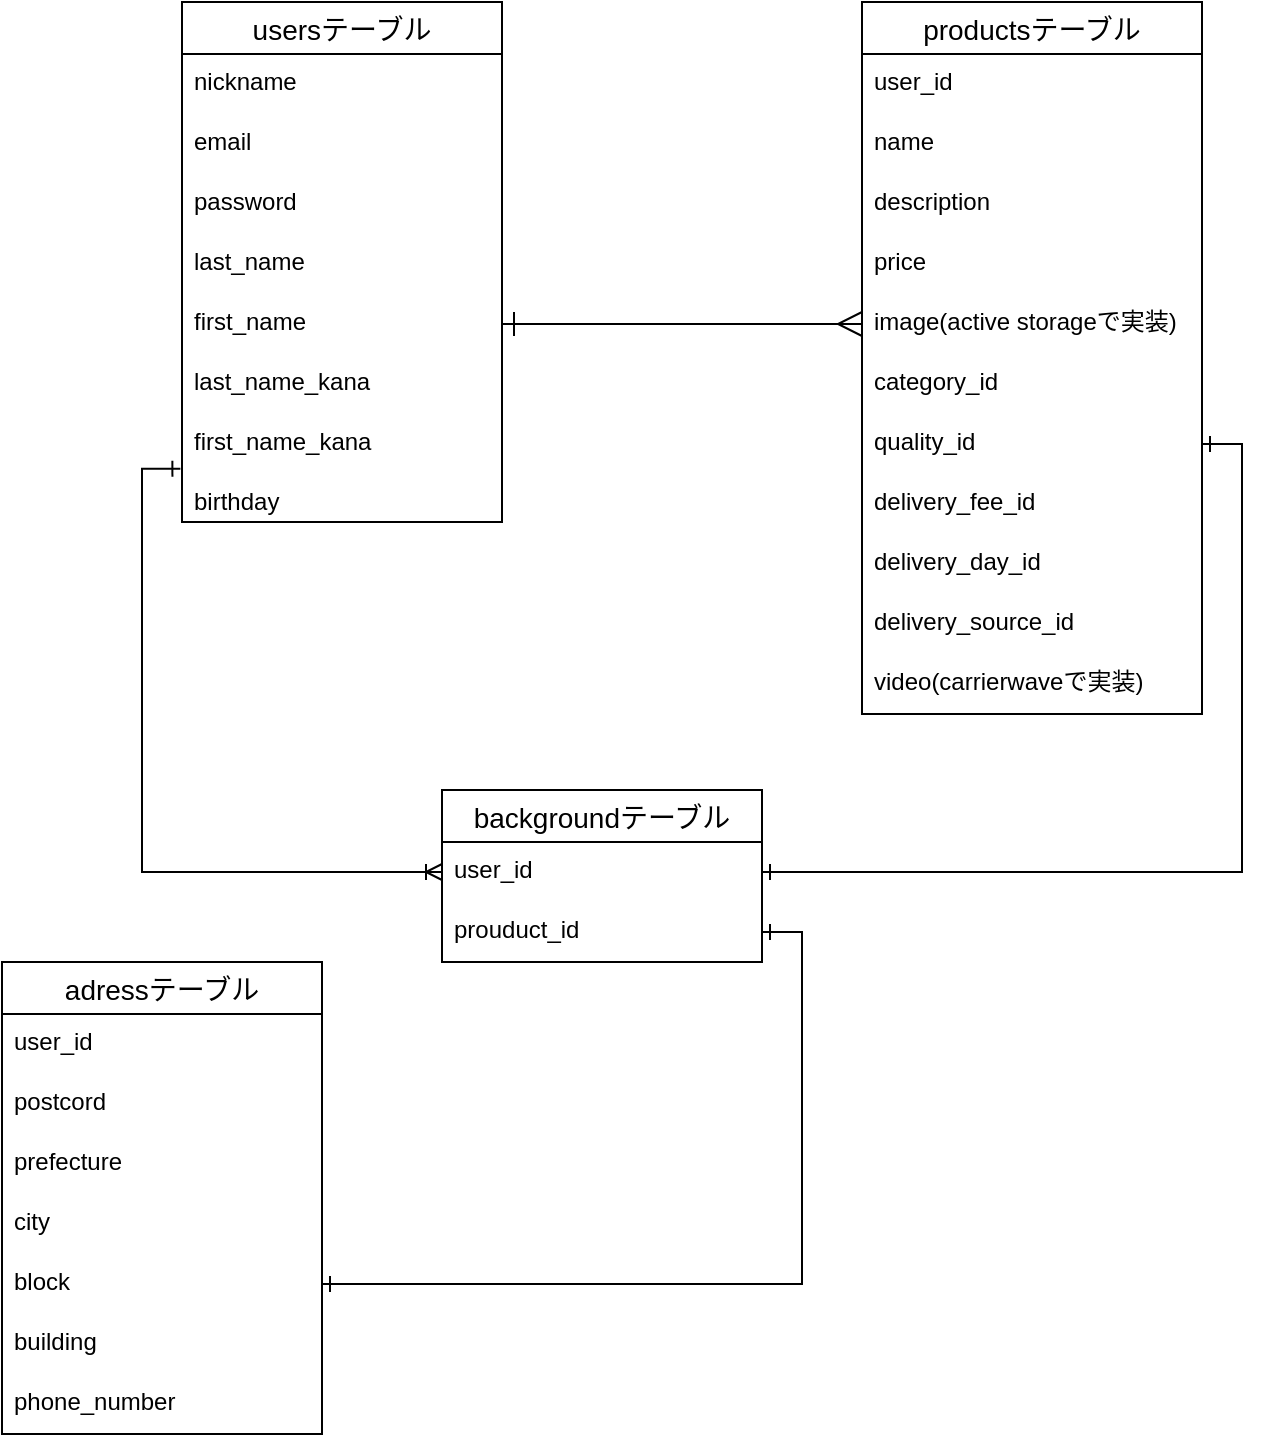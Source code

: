 <mxfile>
    <diagram id="0aMLxqnGlmbCkai6OoTx" name="ページ1">
        <mxGraphModel dx="758" dy="848" grid="1" gridSize="10" guides="1" tooltips="1" connect="1" arrows="1" fold="1" page="1" pageScale="1" pageWidth="850" pageHeight="1100" math="0" shadow="0">
            <root>
                <mxCell id="0"/>
                <mxCell id="1" parent="0"/>
                <mxCell id="V_v7Qu6R4uUSdQW1zX3M-44" value="usersテーブル" style="swimlane;fontStyle=0;childLayout=stackLayout;horizontal=1;startSize=26;horizontalStack=0;resizeParent=1;resizeParentMax=0;resizeLast=0;collapsible=1;marginBottom=0;align=center;fontSize=14;" parent="1" vertex="1">
                    <mxGeometry x="120" width="160" height="260" as="geometry"/>
                </mxCell>
                <mxCell id="V_v7Qu6R4uUSdQW1zX3M-45" value="nickname" style="text;strokeColor=none;fillColor=none;spacingLeft=4;spacingRight=4;overflow=hidden;rotatable=0;points=[[0,0.5],[1,0.5]];portConstraint=eastwest;fontSize=12;" parent="V_v7Qu6R4uUSdQW1zX3M-44" vertex="1">
                    <mxGeometry y="26" width="160" height="30" as="geometry"/>
                </mxCell>
                <mxCell id="V_v7Qu6R4uUSdQW1zX3M-46" value="email&#10;" style="text;strokeColor=none;fillColor=none;spacingLeft=4;spacingRight=4;overflow=hidden;rotatable=0;points=[[0,0.5],[1,0.5]];portConstraint=eastwest;fontSize=12;" parent="V_v7Qu6R4uUSdQW1zX3M-44" vertex="1">
                    <mxGeometry y="56" width="160" height="30" as="geometry"/>
                </mxCell>
                <mxCell id="V_v7Qu6R4uUSdQW1zX3M-47" value="password" style="text;strokeColor=none;fillColor=none;spacingLeft=4;spacingRight=4;overflow=hidden;rotatable=0;points=[[0,0.5],[1,0.5]];portConstraint=eastwest;fontSize=12;" parent="V_v7Qu6R4uUSdQW1zX3M-44" vertex="1">
                    <mxGeometry y="86" width="160" height="30" as="geometry"/>
                </mxCell>
                <mxCell id="V_v7Qu6R4uUSdQW1zX3M-62" value="last_name" style="text;strokeColor=none;fillColor=none;spacingLeft=4;spacingRight=4;overflow=hidden;rotatable=0;points=[[0,0.5],[1,0.5]];portConstraint=eastwest;fontSize=12;" parent="V_v7Qu6R4uUSdQW1zX3M-44" vertex="1">
                    <mxGeometry y="116" width="160" height="30" as="geometry"/>
                </mxCell>
                <mxCell id="V_v7Qu6R4uUSdQW1zX3M-63" value="first_name" style="text;strokeColor=none;fillColor=none;spacingLeft=4;spacingRight=4;overflow=hidden;rotatable=0;points=[[0,0.5],[1,0.5]];portConstraint=eastwest;fontSize=12;" parent="V_v7Qu6R4uUSdQW1zX3M-44" vertex="1">
                    <mxGeometry y="146" width="160" height="30" as="geometry"/>
                </mxCell>
                <mxCell id="V_v7Qu6R4uUSdQW1zX3M-64" value="last_name_kana" style="text;strokeColor=none;fillColor=none;spacingLeft=4;spacingRight=4;overflow=hidden;rotatable=0;points=[[0,0.5],[1,0.5]];portConstraint=eastwest;fontSize=12;" parent="V_v7Qu6R4uUSdQW1zX3M-44" vertex="1">
                    <mxGeometry y="176" width="160" height="30" as="geometry"/>
                </mxCell>
                <mxCell id="V_v7Qu6R4uUSdQW1zX3M-65" value="first_name_kana" style="text;strokeColor=none;fillColor=none;spacingLeft=4;spacingRight=4;overflow=hidden;rotatable=0;points=[[0,0.5],[1,0.5]];portConstraint=eastwest;fontSize=12;" parent="V_v7Qu6R4uUSdQW1zX3M-44" vertex="1">
                    <mxGeometry y="206" width="160" height="30" as="geometry"/>
                </mxCell>
                <mxCell id="V_v7Qu6R4uUSdQW1zX3M-66" value="birthday" style="text;strokeColor=none;fillColor=none;spacingLeft=4;spacingRight=4;overflow=hidden;rotatable=0;points=[[0,0.5],[1,0.5]];portConstraint=eastwest;fontSize=12;" parent="V_v7Qu6R4uUSdQW1zX3M-44" vertex="1">
                    <mxGeometry y="236" width="160" height="24" as="geometry"/>
                </mxCell>
                <mxCell id="V_v7Qu6R4uUSdQW1zX3M-68" value="productsテーブル" style="swimlane;fontStyle=0;childLayout=stackLayout;horizontal=1;startSize=26;horizontalStack=0;resizeParent=1;resizeParentMax=0;resizeLast=0;collapsible=1;marginBottom=0;align=center;fontSize=14;" parent="1" vertex="1">
                    <mxGeometry x="460" width="170" height="356" as="geometry"/>
                </mxCell>
                <mxCell id="V_v7Qu6R4uUSdQW1zX3M-69" value="user_id" style="text;strokeColor=none;fillColor=none;spacingLeft=4;spacingRight=4;overflow=hidden;rotatable=0;points=[[0,0.5],[1,0.5]];portConstraint=eastwest;fontSize=12;" parent="V_v7Qu6R4uUSdQW1zX3M-68" vertex="1">
                    <mxGeometry y="26" width="170" height="30" as="geometry"/>
                </mxCell>
                <mxCell id="V_v7Qu6R4uUSdQW1zX3M-92" value="name" style="text;strokeColor=none;fillColor=none;spacingLeft=4;spacingRight=4;overflow=hidden;rotatable=0;points=[[0,0.5],[1,0.5]];portConstraint=eastwest;fontSize=12;" parent="V_v7Qu6R4uUSdQW1zX3M-68" vertex="1">
                    <mxGeometry y="56" width="170" height="30" as="geometry"/>
                </mxCell>
                <mxCell id="V_v7Qu6R4uUSdQW1zX3M-70" value="description" style="text;strokeColor=none;fillColor=none;spacingLeft=4;spacingRight=4;overflow=hidden;rotatable=0;points=[[0,0.5],[1,0.5]];portConstraint=eastwest;fontSize=12;" parent="V_v7Qu6R4uUSdQW1zX3M-68" vertex="1">
                    <mxGeometry y="86" width="170" height="30" as="geometry"/>
                </mxCell>
                <mxCell id="V_v7Qu6R4uUSdQW1zX3M-71" value="price" style="text;strokeColor=none;fillColor=none;spacingLeft=4;spacingRight=4;overflow=hidden;rotatable=0;points=[[0,0.5],[1,0.5]];portConstraint=eastwest;fontSize=12;" parent="V_v7Qu6R4uUSdQW1zX3M-68" vertex="1">
                    <mxGeometry y="116" width="170" height="30" as="geometry"/>
                </mxCell>
                <mxCell id="10" value="image(active storageで実装)" style="text;strokeColor=none;fillColor=none;spacingLeft=4;spacingRight=4;overflow=hidden;rotatable=0;points=[[0,0.5],[1,0.5]];portConstraint=eastwest;fontSize=12;" parent="V_v7Qu6R4uUSdQW1zX3M-68" vertex="1">
                    <mxGeometry y="146" width="170" height="30" as="geometry"/>
                </mxCell>
                <mxCell id="11" value="category_id" style="text;strokeColor=none;fillColor=none;spacingLeft=4;spacingRight=4;overflow=hidden;rotatable=0;points=[[0,0.5],[1,0.5]];portConstraint=eastwest;fontSize=12;" parent="V_v7Qu6R4uUSdQW1zX3M-68" vertex="1">
                    <mxGeometry y="176" width="170" height="30" as="geometry"/>
                </mxCell>
                <mxCell id="V_v7Qu6R4uUSdQW1zX3M-72" value="quality_id" style="text;strokeColor=none;fillColor=none;spacingLeft=4;spacingRight=4;overflow=hidden;rotatable=0;points=[[0,0.5],[1,0.5]];portConstraint=eastwest;fontSize=12;" parent="V_v7Qu6R4uUSdQW1zX3M-68" vertex="1">
                    <mxGeometry y="206" width="170" height="30" as="geometry"/>
                </mxCell>
                <mxCell id="13" value="delivery_fee_id" style="text;strokeColor=none;fillColor=none;spacingLeft=4;spacingRight=4;overflow=hidden;rotatable=0;points=[[0,0.5],[1,0.5]];portConstraint=eastwest;fontSize=12;" parent="V_v7Qu6R4uUSdQW1zX3M-68" vertex="1">
                    <mxGeometry y="236" width="170" height="30" as="geometry"/>
                </mxCell>
                <mxCell id="15" value="delivery_day_id" style="text;strokeColor=none;fillColor=none;spacingLeft=4;spacingRight=4;overflow=hidden;rotatable=0;points=[[0,0.5],[1,0.5]];portConstraint=eastwest;fontSize=12;" parent="V_v7Qu6R4uUSdQW1zX3M-68" vertex="1">
                    <mxGeometry y="266" width="170" height="30" as="geometry"/>
                </mxCell>
                <mxCell id="16" value="delivery_source_id" style="text;strokeColor=none;fillColor=none;spacingLeft=4;spacingRight=4;overflow=hidden;rotatable=0;points=[[0,0.5],[1,0.5]];portConstraint=eastwest;fontSize=12;" parent="V_v7Qu6R4uUSdQW1zX3M-68" vertex="1">
                    <mxGeometry y="296" width="170" height="30" as="geometry"/>
                </mxCell>
                <mxCell id="18" value="video(carrierwaveで実装)" style="text;strokeColor=none;fillColor=none;spacingLeft=4;spacingRight=4;overflow=hidden;rotatable=0;points=[[0,0.5],[1,0.5]];portConstraint=eastwest;fontSize=12;" vertex="1" parent="V_v7Qu6R4uUSdQW1zX3M-68">
                    <mxGeometry y="326" width="170" height="30" as="geometry"/>
                </mxCell>
                <mxCell id="V_v7Qu6R4uUSdQW1zX3M-93" style="edgeStyle=orthogonalEdgeStyle;rounded=0;orthogonalLoop=1;jettySize=auto;html=1;exitX=1;exitY=0.5;exitDx=0;exitDy=0;entryX=0;entryY=0.5;entryDx=0;entryDy=0;startArrow=ERone;startFill=0;startSize=10;endArrow=ERmany;endFill=0;endSize=10;" parent="1" source="V_v7Qu6R4uUSdQW1zX3M-63" target="10" edge="1">
                    <mxGeometry relative="1" as="geometry"/>
                </mxCell>
                <mxCell id="V_v7Qu6R4uUSdQW1zX3M-117" value="adressテーブル" style="swimlane;fontStyle=0;childLayout=stackLayout;horizontal=1;startSize=26;horizontalStack=0;resizeParent=1;resizeParentMax=0;resizeLast=0;collapsible=1;marginBottom=0;align=center;fontSize=14;" parent="1" vertex="1">
                    <mxGeometry x="30" y="480" width="160" height="236" as="geometry"/>
                </mxCell>
                <mxCell id="V_v7Qu6R4uUSdQW1zX3M-118" value="user_id" style="text;strokeColor=none;fillColor=none;spacingLeft=4;spacingRight=4;overflow=hidden;rotatable=0;points=[[0,0.5],[1,0.5]];portConstraint=eastwest;fontSize=12;" parent="V_v7Qu6R4uUSdQW1zX3M-117" vertex="1">
                    <mxGeometry y="26" width="160" height="30" as="geometry"/>
                </mxCell>
                <mxCell id="V_v7Qu6R4uUSdQW1zX3M-119" value="postcord" style="text;strokeColor=none;fillColor=none;spacingLeft=4;spacingRight=4;overflow=hidden;rotatable=0;points=[[0,0.5],[1,0.5]];portConstraint=eastwest;fontSize=12;" parent="V_v7Qu6R4uUSdQW1zX3M-117" vertex="1">
                    <mxGeometry y="56" width="160" height="30" as="geometry"/>
                </mxCell>
                <mxCell id="V_v7Qu6R4uUSdQW1zX3M-120" value="prefecture" style="text;strokeColor=none;fillColor=none;spacingLeft=4;spacingRight=4;overflow=hidden;rotatable=0;points=[[0,0.5],[1,0.5]];portConstraint=eastwest;fontSize=12;" parent="V_v7Qu6R4uUSdQW1zX3M-117" vertex="1">
                    <mxGeometry y="86" width="160" height="30" as="geometry"/>
                </mxCell>
                <mxCell id="V_v7Qu6R4uUSdQW1zX3M-122" value="city" style="text;strokeColor=none;fillColor=none;spacingLeft=4;spacingRight=4;overflow=hidden;rotatable=0;points=[[0,0.5],[1,0.5]];portConstraint=eastwest;fontSize=12;" parent="V_v7Qu6R4uUSdQW1zX3M-117" vertex="1">
                    <mxGeometry y="116" width="160" height="30" as="geometry"/>
                </mxCell>
                <mxCell id="V_v7Qu6R4uUSdQW1zX3M-123" value="block" style="text;strokeColor=none;fillColor=none;spacingLeft=4;spacingRight=4;overflow=hidden;rotatable=0;points=[[0,0.5],[1,0.5]];portConstraint=eastwest;fontSize=12;" parent="V_v7Qu6R4uUSdQW1zX3M-117" vertex="1">
                    <mxGeometry y="146" width="160" height="30" as="geometry"/>
                </mxCell>
                <mxCell id="V_v7Qu6R4uUSdQW1zX3M-124" value="building" style="text;strokeColor=none;fillColor=none;spacingLeft=4;spacingRight=4;overflow=hidden;rotatable=0;points=[[0,0.5],[1,0.5]];portConstraint=eastwest;fontSize=12;" parent="V_v7Qu6R4uUSdQW1zX3M-117" vertex="1">
                    <mxGeometry y="176" width="160" height="30" as="geometry"/>
                </mxCell>
                <mxCell id="V_v7Qu6R4uUSdQW1zX3M-125" value="phone_number" style="text;strokeColor=none;fillColor=none;spacingLeft=4;spacingRight=4;overflow=hidden;rotatable=0;points=[[0,0.5],[1,0.5]];portConstraint=eastwest;fontSize=12;" parent="V_v7Qu6R4uUSdQW1zX3M-117" vertex="1">
                    <mxGeometry y="206" width="160" height="30" as="geometry"/>
                </mxCell>
                <mxCell id="3" value="backgroundテーブル" style="swimlane;fontStyle=0;childLayout=stackLayout;horizontal=1;startSize=26;horizontalStack=0;resizeParent=1;resizeParentMax=0;resizeLast=0;collapsible=1;marginBottom=0;align=center;fontSize=14;" parent="1" vertex="1">
                    <mxGeometry x="250" y="394" width="160" height="86" as="geometry"/>
                </mxCell>
                <mxCell id="4" value="user_id" style="text;strokeColor=none;fillColor=none;spacingLeft=4;spacingRight=4;overflow=hidden;rotatable=0;points=[[0,0.5],[1,0.5]];portConstraint=eastwest;fontSize=12;" parent="3" vertex="1">
                    <mxGeometry y="26" width="160" height="30" as="geometry"/>
                </mxCell>
                <mxCell id="5" value="prouduct_id" style="text;strokeColor=none;fillColor=none;spacingLeft=4;spacingRight=4;overflow=hidden;rotatable=0;points=[[0,0.5],[1,0.5]];portConstraint=eastwest;fontSize=12;" parent="3" vertex="1">
                    <mxGeometry y="56" width="160" height="30" as="geometry"/>
                </mxCell>
                <mxCell id="7" style="edgeStyle=orthogonalEdgeStyle;rounded=0;orthogonalLoop=1;jettySize=auto;html=1;exitX=-0.005;exitY=0.912;exitDx=0;exitDy=0;entryX=0;entryY=0.5;entryDx=0;entryDy=0;startArrow=ERone;startFill=0;endArrow=ERoneToMany;endFill=0;exitPerimeter=0;" parent="1" source="V_v7Qu6R4uUSdQW1zX3M-65" target="4" edge="1">
                    <mxGeometry relative="1" as="geometry"/>
                </mxCell>
                <mxCell id="9" style="edgeStyle=orthogonalEdgeStyle;rounded=0;orthogonalLoop=1;jettySize=auto;html=1;exitX=1;exitY=0.5;exitDx=0;exitDy=0;startArrow=ERone;startFill=0;endArrow=ERoneToMany;endFill=0;" parent="1" source="V_v7Qu6R4uUSdQW1zX3M-66" edge="1">
                    <mxGeometry relative="1" as="geometry">
                        <mxPoint x="280.0" y="247.286" as="targetPoint"/>
                    </mxGeometry>
                </mxCell>
                <mxCell id="12" style="edgeStyle=orthogonalEdgeStyle;rounded=0;orthogonalLoop=1;jettySize=auto;html=1;exitX=1;exitY=0.5;exitDx=0;exitDy=0;entryX=1;entryY=0.5;entryDx=0;entryDy=0;startArrow=ERone;startFill=0;endArrow=ERone;endFill=0;" parent="1" source="V_v7Qu6R4uUSdQW1zX3M-72" target="4" edge="1">
                    <mxGeometry relative="1" as="geometry"/>
                </mxCell>
                <mxCell id="17" style="edgeStyle=orthogonalEdgeStyle;rounded=0;orthogonalLoop=1;jettySize=auto;html=1;exitX=1;exitY=0.5;exitDx=0;exitDy=0;entryX=1;entryY=0.5;entryDx=0;entryDy=0;endArrow=ERone;endFill=0;startArrow=ERone;startFill=0;" parent="1" source="5" target="V_v7Qu6R4uUSdQW1zX3M-123" edge="1">
                    <mxGeometry relative="1" as="geometry"/>
                </mxCell>
            </root>
        </mxGraphModel>
    </diagram>
    <diagram id="g5-wW7CuszMrLInapWHy" name="ページ2">
        &#xa;        &#xa;        &#xa;        &#xa;        &#xa;&#xa;&#xa;&#xa;&#xa;
        <mxGraphModel dx="455" dy="509" grid="1" gridSize="10" guides="1" tooltips="1" connect="1" arrows="1" fold="1" page="1" pageScale="1" pageWidth="850" pageHeight="1100" math="0" shadow="0">
            &#xa;            &#xa;            &#xa;            &#xa;            &#xa;&#xa;&#xa;&#xa;&#xa;
            <root>
                &#xa;                &#xa;                &#xa;                &#xa;                &#xa;&#xa;&#xa;&#xa;&#xa;
                <mxCell id="62Gc7SG_INMX-IP0QDsz-0"/>
                &#xa;                &#xa;                &#xa;                &#xa;                &#xa;&#xa;&#xa;&#xa;&#xa;
                <mxCell id="62Gc7SG_INMX-IP0QDsz-1" parent="62Gc7SG_INMX-IP0QDsz-0"/>
                &#xa;                &#xa;                &#xa;                &#xa;                &#xa;&#xa;&#xa;&#xa;&#xa;
            </root>
            &#xa;            &#xa;            &#xa;            &#xa;            &#xa;&#xa;&#xa;&#xa;&#xa;
        </mxGraphModel>
        &#xa;        &#xa;        &#xa;        &#xa;        &#xa;&#xa;&#xa;&#xa;&#xa;
    </diagram>
</mxfile>